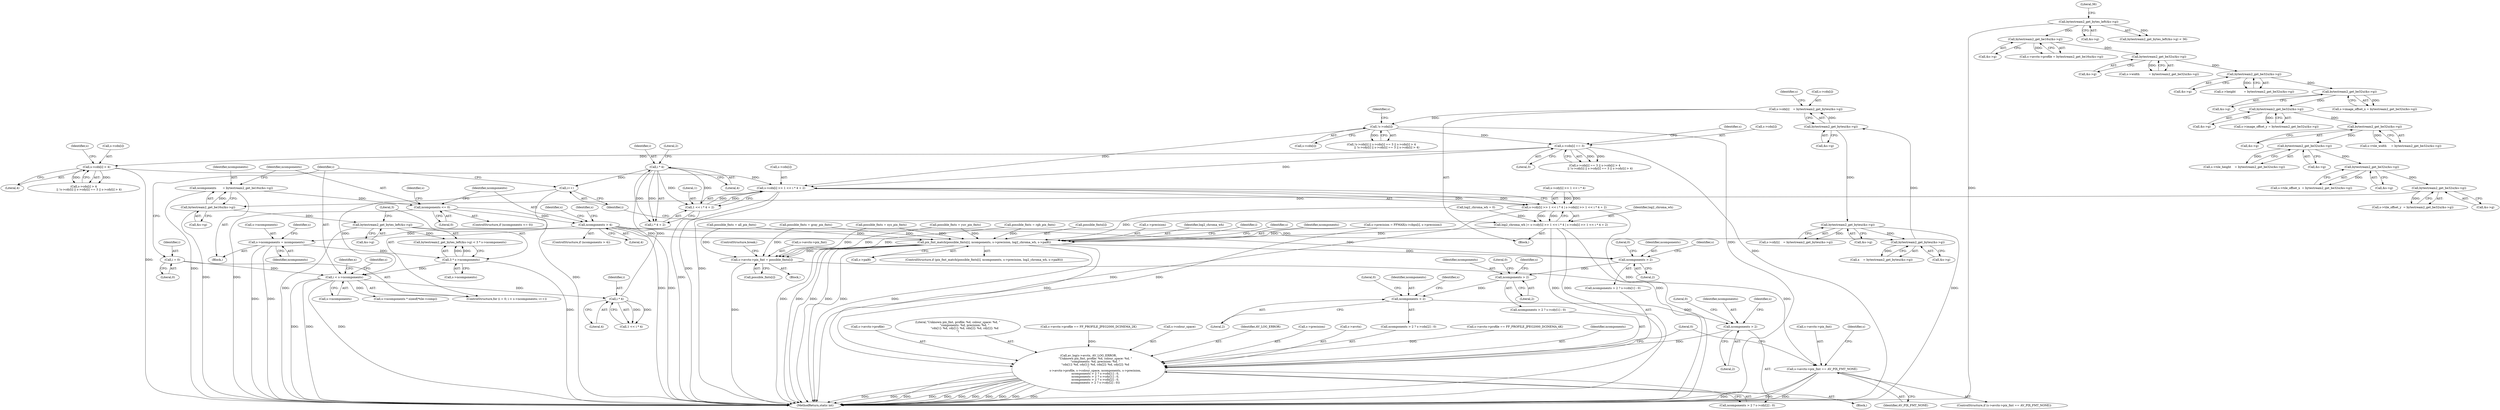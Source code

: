 digraph "0_FFmpeg_8bb11c3ca77b52e05a9ed1496a65f8a76e6e2d8f@pointer" {
"1000452" [label="(Call,s->cdx[i] >> 1 << i * 4 + 2)"];
"1000400" [label="(Call,s->cdx[i] > 4)"];
"1000392" [label="(Call,s->cdx[i] == 3)"];
"1000385" [label="(Call,!s->cdx[i])"];
"1000361" [label="(Call,s->cdx[i]    = bytestream2_get_byteu(&s->g))"];
"1000367" [label="(Call,bytestream2_get_byteu(&s->g))"];
"1000321" [label="(Call,bytestream2_get_byteu(&s->g))"];
"1000378" [label="(Call,bytestream2_get_byteu(&s->g))"];
"1000294" [label="(Call,bytestream2_get_bytes_left(&s->g))"];
"1000224" [label="(Call,bytestream2_get_be16u(&s->g))"];
"1000217" [label="(Call,bytestream2_get_be32u(&s->g))"];
"1000208" [label="(Call,bytestream2_get_be32u(&s->g))"];
"1000199" [label="(Call,bytestream2_get_be32u(&s->g))"];
"1000190" [label="(Call,bytestream2_get_be32u(&s->g))"];
"1000181" [label="(Call,bytestream2_get_be32u(&s->g))"];
"1000172" [label="(Call,bytestream2_get_be32u(&s->g))"];
"1000163" [label="(Call,bytestream2_get_be32u(&s->g))"];
"1000154" [label="(Call,bytestream2_get_be32u(&s->g))"];
"1000145" [label="(Call,bytestream2_get_be16u(&s->g))"];
"1000131" [label="(Call,bytestream2_get_bytes_left(&s->g))"];
"1000458" [label="(Call,1 << i * 4 + 2)"];
"1000461" [label="(Call,i * 4)"];
"1000449" [label="(Call,i * 4)"];
"1000310" [label="(Call,i < s->ncomponents)"];
"1000315" [label="(Call,i++)"];
"1000307" [label="(Call,i = 0)"];
"1000299" [label="(Call,3 * s->ncomponents)"];
"1000260" [label="(Call,s->ncomponents = ncomponents)"];
"1000246" [label="(Call,ncomponents > 4)"];
"1000230" [label="(Call,ncomponents <= 0)"];
"1000222" [label="(Call,ncomponents       = bytestream2_get_be16u(&s->g))"];
"1000440" [label="(Call,s->cdy[i] >> 1 << i * 4 | s->cdx[i] >> 1 << i * 4 + 2)"];
"1000438" [label="(Call,log2_chroma_wh |= s->cdy[i] >> 1 << i * 4 | s->cdx[i] >> 1 << i * 4 + 2)"];
"1000719" [label="(Call,pix_fmt_match(possible_fmts[i], ncomponents, s->precision, log2_chroma_wh, s->pal8))"];
"1000732" [label="(Call,s->avctx->pix_fmt = possible_fmts[i])"];
"1000743" [label="(Call,s->avctx->pix_fmt == AV_PIX_FMT_NONE)"];
"1000751" [label="(Call,av_log(s->avctx, AV_LOG_ERROR,\n               \"Unknown pix_fmt, profile: %d, colour_space: %d, \"\n               \"components: %d, precision: %d, \"\n               \"cdx[1]: %d, cdy[1]: %d, cdx[2]: %d, cdy[2]: %d\n\",\n               s->avctx->profile, s->colour_space, ncomponents, s->precision,\n               ncomponents > 2 ? s->cdx[1] : 0,\n               ncomponents > 2 ? s->cdy[1] : 0,\n               ncomponents > 2 ? s->cdx[2] : 0,\n               ncomponents > 2 ? s->cdy[2] : 0))"];
"1000770" [label="(Call,ncomponents > 2)"];
"1000780" [label="(Call,ncomponents > 2)"];
"1000790" [label="(Call,ncomponents > 2)"];
"1000800" [label="(Call,ncomponents > 2)"];
"1000182" [label="(Call,&s->g)"];
"1000385" [label="(Call,!s->cdx[i])"];
"1000467" [label="(Identifier,s)"];
"1000464" [label="(Literal,2)"];
"1000315" [label="(Call,i++)"];
"1000462" [label="(Identifier,i)"];
"1000311" [label="(Identifier,i)"];
"1000741" [label="(ControlStructure,break;)"];
"1000362" [label="(Call,s->cdx[i])"];
"1000186" [label="(Call,s->tile_width     = bytestream2_get_be32u(&s->g))"];
"1000232" [label="(Literal,0)"];
"1000386" [label="(Call,s->cdx[i])"];
"1000301" [label="(Call,s->ncomponents)"];
"1000213" [label="(Call,s->tile_offset_y  = bytestream2_get_be32u(&s->g))"];
"1000118" [label="(Call,log2_chroma_wh = 0)"];
"1000460" [label="(Call,i * 4 + 2)"];
"1000146" [label="(Call,&s->g)"];
"1000441" [label="(Call,s->cdy[i] >> 1 << i * 4)"];
"1000217" [label="(Call,bytestream2_get_be32u(&s->g))"];
"1000724" [label="(Call,s->precision)"];
"1000461" [label="(Call,i * 4)"];
"1000732" [label="(Call,s->avctx->pix_fmt = possible_fmts[i])"];
"1000753" [label="(Identifier,s)"];
"1000780" [label="(Call,ncomponents > 2)"];
"1000195" [label="(Call,s->tile_height    = bytestream2_get_be32u(&s->g))"];
"1000762" [label="(Call,s->colour_space)"];
"1000154" [label="(Call,bytestream2_get_be32u(&s->g))"];
"1000306" [label="(ControlStructure,for (i = 0; i < s->ncomponents; i++))"];
"1000463" [label="(Literal,4)"];
"1000801" [label="(Identifier,ncomponents)"];
"1000132" [label="(Call,&s->g)"];
"1000114" [label="(Block,)"];
"1000447" [label="(Call,1 << i * 4)"];
"1000145" [label="(Call,bytestream2_get_be16u(&s->g))"];
"1000209" [label="(Call,&s->g)"];
"1000800" [label="(Call,ncomponents > 2)"];
"1000395" [label="(Identifier,s)"];
"1000379" [label="(Call,&s->g)"];
"1000236" [label="(Identifier,s)"];
"1000811" [label="(MethodReturn,static int)"];
"1000772" [label="(Literal,2)"];
"1000755" [label="(Identifier,AV_LOG_ERROR)"];
"1000791" [label="(Identifier,ncomponents)"];
"1000321" [label="(Call,bytestream2_get_byteu(&s->g))"];
"1000319" [label="(Call,x    = bytestream2_get_byteu(&s->g))"];
"1000247" [label="(Identifier,ncomponents)"];
"1000766" [label="(Call,s->precision)"];
"1000401" [label="(Call,s->cdx[i])"];
"1000738" [label="(Call,possible_fmts[i])"];
"1000799" [label="(Call,ncomponents > 2 ? s->cdy[2] : 0)"];
"1000177" [label="(Call,s->image_offset_y = bytestream2_get_be32u(&s->g))"];
"1000367" [label="(Call,bytestream2_get_byteu(&s->g))"];
"1000700" [label="(Call,possible_fmts = all_pix_fmts)"];
"1000252" [label="(Identifier,s)"];
"1000398" [label="(Literal,3)"];
"1000752" [label="(Call,s->avctx)"];
"1000458" [label="(Call,1 << i * 4 + 2)"];
"1000248" [label="(Literal,4)"];
"1000769" [label="(Call,ncomponents > 2 ? s->cdx[1] : 0)"];
"1000453" [label="(Call,s->cdx[i])"];
"1000719" [label="(Call,pix_fmt_match(possible_fmts[i], ncomponents, s->precision, log2_chroma_wh, s->pal8))"];
"1000406" [label="(Literal,4)"];
"1000164" [label="(Call,&s->g)"];
"1000650" [label="(Call,s->avctx->profile == FF_PROFILE_JPEG2000_DCINEMA_4K)"];
"1000136" [label="(Literal,36)"];
"1000309" [label="(Literal,0)"];
"1000308" [label="(Identifier,i)"];
"1000200" [label="(Call,&s->g)"];
"1000264" [label="(Identifier,ncomponents)"];
"1000765" [label="(Identifier,ncomponents)"];
"1000452" [label="(Call,s->cdx[i] >> 1 << i * 4 + 2)"];
"1000375" [label="(Identifier,s)"];
"1000245" [label="(ControlStructure,if (ncomponents > 4))"];
"1000805" [label="(Identifier,s)"];
"1000168" [label="(Call,s->image_offset_x = bytestream2_get_be32u(&s->g))"];
"1000451" [label="(Literal,4)"];
"1000400" [label="(Call,s->cdx[i] > 4)"];
"1000438" [label="(Call,log2_chroma_wh |= s->cdy[i] >> 1 << i * 4 | s->cdx[i] >> 1 << i * 4 + 2)"];
"1000260" [label="(Call,s->ncomponents = ncomponents)"];
"1000231" [label="(Identifier,ncomponents)"];
"1000682" [label="(Call,possible_fmts = gray_pix_fmts)"];
"1000361" [label="(Call,s->cdx[i]    = bytestream2_get_byteu(&s->g))"];
"1000778" [label="(Literal,0)"];
"1000731" [label="(Block,)"];
"1000378" [label="(Call,bytestream2_get_byteu(&s->g))"];
"1000310" [label="(Call,i < s->ncomponents)"];
"1000728" [label="(Call,s->pal8)"];
"1000802" [label="(Literal,2)"];
"1000789" [label="(Call,ncomponents > 2 ? s->cdx[2] : 0)"];
"1000785" [label="(Identifier,s)"];
"1000658" [label="(Call,possible_fmts = xyz_pix_fmts)"];
"1000779" [label="(Call,ncomponents > 2 ? s->cdy[1] : 0)"];
"1000224" [label="(Call,bytestream2_get_be16u(&s->g))"];
"1000771" [label="(Identifier,ncomponents)"];
"1000749" [label="(Identifier,AV_PIX_FMT_NONE)"];
"1000294" [label="(Call,bytestream2_get_bytes_left(&s->g))"];
"1000130" [label="(Call,bytestream2_get_bytes_left(&s->g) < 36)"];
"1000810" [label="(Literal,0)"];
"1000372" [label="(Call,s->cdy[i]    = bytestream2_get_byteu(&s->g))"];
"1000222" [label="(Call,ncomponents       = bytestream2_get_be16u(&s->g))"];
"1000781" [label="(Identifier,ncomponents)"];
"1000155" [label="(Call,&s->g)"];
"1000204" [label="(Call,s->tile_offset_x  = bytestream2_get_be32u(&s->g))"];
"1000733" [label="(Call,s->avctx->pix_fmt)"];
"1000742" [label="(ControlStructure,if (s->avctx->pix_fmt == AV_PIX_FMT_NONE))"];
"1000190" [label="(Call,bytestream2_get_be32u(&s->g))"];
"1000337" [label="(Call,s->precision = FFMAX(s->cbps[i], s->precision))"];
"1000449" [label="(Call,i * 4)"];
"1000792" [label="(Literal,2)"];
"1000393" [label="(Call,s->cdx[i])"];
"1000320" [label="(Identifier,x)"];
"1000299" [label="(Call,3 * s->ncomponents)"];
"1000230" [label="(Call,ncomponents <= 0)"];
"1000300" [label="(Literal,3)"];
"1000744" [label="(Call,s->avctx->pix_fmt)"];
"1000795" [label="(Identifier,s)"];
"1000131" [label="(Call,bytestream2_get_bytes_left(&s->g))"];
"1000269" [label="(Identifier,s)"];
"1000757" [label="(Call,s->avctx->profile)"];
"1000368" [label="(Call,&s->g)"];
"1000317" [label="(Block,)"];
"1000150" [label="(Call,s->width          = bytestream2_get_be32u(&s->g))"];
"1000208" [label="(Call,bytestream2_get_be32u(&s->g))"];
"1000262" [label="(Identifier,s)"];
"1000403" [label="(Identifier,s)"];
"1000384" [label="(Call,!s->cdx[i] || s->cdx[i] == 3 || s->cdx[i] > 4\n            || !s->cdy[i] || s->cdy[i] == 3 || s->cdy[i] > 4)"];
"1000756" [label="(Literal,\"Unknown pix_fmt, profile: %d, colour_space: %d, \"\n               \"components: %d, precision: %d, \"\n               \"cdx[1]: %d, cdy[1]: %d, cdx[2]: %d, cdy[2]: %d\n\")"];
"1000392" [label="(Call,s->cdx[i] == 3)"];
"1000439" [label="(Identifier,log2_chroma_wh)"];
"1000139" [label="(Call,s->avctx->profile = bytestream2_get_be16u(&s->g))"];
"1000307" [label="(Call,i = 0)"];
"1000750" [label="(Block,)"];
"1000691" [label="(Call,possible_fmts = yuv_pix_fmts)"];
"1000316" [label="(Identifier,i)"];
"1000246" [label="(Call,ncomponents > 4)"];
"1000718" [label="(ControlStructure,if (pix_fmt_match(possible_fmts[i], ncomponents, s->precision, log2_chroma_wh, s->pal8)))"];
"1000798" [label="(Literal,0)"];
"1000411" [label="(Identifier,s)"];
"1000191" [label="(Call,&s->g)"];
"1000643" [label="(Call,s->avctx->profile == FF_PROFILE_JPEG2000_DCINEMA_2K)"];
"1000223" [label="(Identifier,ncomponents)"];
"1000225" [label="(Call,&s->g)"];
"1000727" [label="(Identifier,log2_chroma_wh)"];
"1000775" [label="(Identifier,s)"];
"1000295" [label="(Call,&s->g)"];
"1000751" [label="(Call,av_log(s->avctx, AV_LOG_ERROR,\n               \"Unknown pix_fmt, profile: %d, colour_space: %d, \"\n               \"components: %d, precision: %d, \"\n               \"cdx[1]: %d, cdy[1]: %d, cdx[2]: %d, cdy[2]: %d\n\",\n               s->avctx->profile, s->colour_space, ncomponents, s->precision,\n               ncomponents > 2 ? s->cdx[1] : 0,\n               ncomponents > 2 ? s->cdy[1] : 0,\n               ncomponents > 2 ? s->cdx[2] : 0,\n               ncomponents > 2 ? s->cdy[2] : 0))"];
"1000716" [label="(Identifier,i)"];
"1000735" [label="(Identifier,s)"];
"1000743" [label="(Call,s->avctx->pix_fmt == AV_PIX_FMT_NONE)"];
"1000312" [label="(Call,s->ncomponents)"];
"1000391" [label="(Call,s->cdx[i] == 3 || s->cdx[i] > 4\n            || !s->cdy[i] || s->cdy[i] == 3 || s->cdy[i] > 4)"];
"1000229" [label="(ControlStructure,if (ncomponents <= 0))"];
"1000782" [label="(Literal,2)"];
"1000159" [label="(Call,s->height         = bytestream2_get_be32u(&s->g))"];
"1000293" [label="(Call,bytestream2_get_bytes_left(&s->g) < 3 * s->ncomponents)"];
"1000322" [label="(Call,&s->g)"];
"1000163" [label="(Call,bytestream2_get_be32u(&s->g))"];
"1000790" [label="(Call,ncomponents > 2)"];
"1000723" [label="(Identifier,ncomponents)"];
"1000808" [label="(Literal,0)"];
"1000399" [label="(Call,s->cdx[i] > 4\n            || !s->cdy[i] || s->cdy[i] == 3 || s->cdy[i] > 4)"];
"1000788" [label="(Literal,0)"];
"1000450" [label="(Identifier,i)"];
"1000261" [label="(Call,s->ncomponents)"];
"1000440" [label="(Call,s->cdy[i] >> 1 << i * 4 | s->cdx[i] >> 1 << i * 4 + 2)"];
"1000218" [label="(Call,&s->g)"];
"1000173" [label="(Call,&s->g)"];
"1000673" [label="(Call,possible_fmts = rgb_pix_fmts)"];
"1000459" [label="(Literal,1)"];
"1000172" [label="(Call,bytestream2_get_be32u(&s->g))"];
"1000199" [label="(Call,bytestream2_get_be32u(&s->g))"];
"1000770" [label="(Call,ncomponents > 2)"];
"1000590" [label="(Call,s->ncomponents * sizeof(*tile->comp))"];
"1000181" [label="(Call,bytestream2_get_be32u(&s->g))"];
"1000720" [label="(Call,possible_fmts[i])"];
"1000452" -> "1000440"  [label="AST: "];
"1000452" -> "1000458"  [label="CFG: "];
"1000453" -> "1000452"  [label="AST: "];
"1000458" -> "1000452"  [label="AST: "];
"1000440" -> "1000452"  [label="CFG: "];
"1000452" -> "1000811"  [label="DDG: "];
"1000452" -> "1000811"  [label="DDG: "];
"1000452" -> "1000440"  [label="DDG: "];
"1000452" -> "1000440"  [label="DDG: "];
"1000400" -> "1000452"  [label="DDG: "];
"1000392" -> "1000452"  [label="DDG: "];
"1000385" -> "1000452"  [label="DDG: "];
"1000458" -> "1000452"  [label="DDG: "];
"1000458" -> "1000452"  [label="DDG: "];
"1000400" -> "1000399"  [label="AST: "];
"1000400" -> "1000406"  [label="CFG: "];
"1000401" -> "1000400"  [label="AST: "];
"1000406" -> "1000400"  [label="AST: "];
"1000411" -> "1000400"  [label="CFG: "];
"1000399" -> "1000400"  [label="CFG: "];
"1000400" -> "1000811"  [label="DDG: "];
"1000400" -> "1000399"  [label="DDG: "];
"1000400" -> "1000399"  [label="DDG: "];
"1000392" -> "1000400"  [label="DDG: "];
"1000392" -> "1000391"  [label="AST: "];
"1000392" -> "1000398"  [label="CFG: "];
"1000393" -> "1000392"  [label="AST: "];
"1000398" -> "1000392"  [label="AST: "];
"1000403" -> "1000392"  [label="CFG: "];
"1000391" -> "1000392"  [label="CFG: "];
"1000392" -> "1000811"  [label="DDG: "];
"1000392" -> "1000391"  [label="DDG: "];
"1000392" -> "1000391"  [label="DDG: "];
"1000385" -> "1000392"  [label="DDG: "];
"1000385" -> "1000384"  [label="AST: "];
"1000385" -> "1000386"  [label="CFG: "];
"1000386" -> "1000385"  [label="AST: "];
"1000395" -> "1000385"  [label="CFG: "];
"1000384" -> "1000385"  [label="CFG: "];
"1000385" -> "1000811"  [label="DDG: "];
"1000385" -> "1000384"  [label="DDG: "];
"1000361" -> "1000385"  [label="DDG: "];
"1000361" -> "1000317"  [label="AST: "];
"1000361" -> "1000367"  [label="CFG: "];
"1000362" -> "1000361"  [label="AST: "];
"1000367" -> "1000361"  [label="AST: "];
"1000375" -> "1000361"  [label="CFG: "];
"1000367" -> "1000361"  [label="DDG: "];
"1000367" -> "1000368"  [label="CFG: "];
"1000368" -> "1000367"  [label="AST: "];
"1000321" -> "1000367"  [label="DDG: "];
"1000367" -> "1000378"  [label="DDG: "];
"1000321" -> "1000319"  [label="AST: "];
"1000321" -> "1000322"  [label="CFG: "];
"1000322" -> "1000321"  [label="AST: "];
"1000319" -> "1000321"  [label="CFG: "];
"1000321" -> "1000319"  [label="DDG: "];
"1000378" -> "1000321"  [label="DDG: "];
"1000294" -> "1000321"  [label="DDG: "];
"1000378" -> "1000372"  [label="AST: "];
"1000378" -> "1000379"  [label="CFG: "];
"1000379" -> "1000378"  [label="AST: "];
"1000372" -> "1000378"  [label="CFG: "];
"1000378" -> "1000811"  [label="DDG: "];
"1000378" -> "1000372"  [label="DDG: "];
"1000294" -> "1000293"  [label="AST: "];
"1000294" -> "1000295"  [label="CFG: "];
"1000295" -> "1000294"  [label="AST: "];
"1000300" -> "1000294"  [label="CFG: "];
"1000294" -> "1000811"  [label="DDG: "];
"1000294" -> "1000293"  [label="DDG: "];
"1000224" -> "1000294"  [label="DDG: "];
"1000224" -> "1000222"  [label="AST: "];
"1000224" -> "1000225"  [label="CFG: "];
"1000225" -> "1000224"  [label="AST: "];
"1000222" -> "1000224"  [label="CFG: "];
"1000224" -> "1000811"  [label="DDG: "];
"1000224" -> "1000222"  [label="DDG: "];
"1000217" -> "1000224"  [label="DDG: "];
"1000217" -> "1000213"  [label="AST: "];
"1000217" -> "1000218"  [label="CFG: "];
"1000218" -> "1000217"  [label="AST: "];
"1000213" -> "1000217"  [label="CFG: "];
"1000217" -> "1000213"  [label="DDG: "];
"1000208" -> "1000217"  [label="DDG: "];
"1000208" -> "1000204"  [label="AST: "];
"1000208" -> "1000209"  [label="CFG: "];
"1000209" -> "1000208"  [label="AST: "];
"1000204" -> "1000208"  [label="CFG: "];
"1000208" -> "1000204"  [label="DDG: "];
"1000199" -> "1000208"  [label="DDG: "];
"1000199" -> "1000195"  [label="AST: "];
"1000199" -> "1000200"  [label="CFG: "];
"1000200" -> "1000199"  [label="AST: "];
"1000195" -> "1000199"  [label="CFG: "];
"1000199" -> "1000195"  [label="DDG: "];
"1000190" -> "1000199"  [label="DDG: "];
"1000190" -> "1000186"  [label="AST: "];
"1000190" -> "1000191"  [label="CFG: "];
"1000191" -> "1000190"  [label="AST: "];
"1000186" -> "1000190"  [label="CFG: "];
"1000190" -> "1000186"  [label="DDG: "];
"1000181" -> "1000190"  [label="DDG: "];
"1000181" -> "1000177"  [label="AST: "];
"1000181" -> "1000182"  [label="CFG: "];
"1000182" -> "1000181"  [label="AST: "];
"1000177" -> "1000181"  [label="CFG: "];
"1000181" -> "1000177"  [label="DDG: "];
"1000172" -> "1000181"  [label="DDG: "];
"1000172" -> "1000168"  [label="AST: "];
"1000172" -> "1000173"  [label="CFG: "];
"1000173" -> "1000172"  [label="AST: "];
"1000168" -> "1000172"  [label="CFG: "];
"1000172" -> "1000168"  [label="DDG: "];
"1000163" -> "1000172"  [label="DDG: "];
"1000163" -> "1000159"  [label="AST: "];
"1000163" -> "1000164"  [label="CFG: "];
"1000164" -> "1000163"  [label="AST: "];
"1000159" -> "1000163"  [label="CFG: "];
"1000163" -> "1000159"  [label="DDG: "];
"1000154" -> "1000163"  [label="DDG: "];
"1000154" -> "1000150"  [label="AST: "];
"1000154" -> "1000155"  [label="CFG: "];
"1000155" -> "1000154"  [label="AST: "];
"1000150" -> "1000154"  [label="CFG: "];
"1000154" -> "1000150"  [label="DDG: "];
"1000145" -> "1000154"  [label="DDG: "];
"1000145" -> "1000139"  [label="AST: "];
"1000145" -> "1000146"  [label="CFG: "];
"1000146" -> "1000145"  [label="AST: "];
"1000139" -> "1000145"  [label="CFG: "];
"1000145" -> "1000139"  [label="DDG: "];
"1000131" -> "1000145"  [label="DDG: "];
"1000131" -> "1000130"  [label="AST: "];
"1000131" -> "1000132"  [label="CFG: "];
"1000132" -> "1000131"  [label="AST: "];
"1000136" -> "1000131"  [label="CFG: "];
"1000131" -> "1000811"  [label="DDG: "];
"1000131" -> "1000130"  [label="DDG: "];
"1000458" -> "1000460"  [label="CFG: "];
"1000459" -> "1000458"  [label="AST: "];
"1000460" -> "1000458"  [label="AST: "];
"1000458" -> "1000811"  [label="DDG: "];
"1000461" -> "1000458"  [label="DDG: "];
"1000461" -> "1000458"  [label="DDG: "];
"1000461" -> "1000460"  [label="AST: "];
"1000461" -> "1000463"  [label="CFG: "];
"1000462" -> "1000461"  [label="AST: "];
"1000463" -> "1000461"  [label="AST: "];
"1000464" -> "1000461"  [label="CFG: "];
"1000461" -> "1000315"  [label="DDG: "];
"1000461" -> "1000460"  [label="DDG: "];
"1000461" -> "1000460"  [label="DDG: "];
"1000449" -> "1000461"  [label="DDG: "];
"1000449" -> "1000447"  [label="AST: "];
"1000449" -> "1000451"  [label="CFG: "];
"1000450" -> "1000449"  [label="AST: "];
"1000451" -> "1000449"  [label="AST: "];
"1000447" -> "1000449"  [label="CFG: "];
"1000449" -> "1000447"  [label="DDG: "];
"1000449" -> "1000447"  [label="DDG: "];
"1000310" -> "1000449"  [label="DDG: "];
"1000310" -> "1000306"  [label="AST: "];
"1000310" -> "1000312"  [label="CFG: "];
"1000311" -> "1000310"  [label="AST: "];
"1000312" -> "1000310"  [label="AST: "];
"1000320" -> "1000310"  [label="CFG: "];
"1000467" -> "1000310"  [label="CFG: "];
"1000310" -> "1000811"  [label="DDG: "];
"1000310" -> "1000811"  [label="DDG: "];
"1000310" -> "1000811"  [label="DDG: "];
"1000315" -> "1000310"  [label="DDG: "];
"1000307" -> "1000310"  [label="DDG: "];
"1000299" -> "1000310"  [label="DDG: "];
"1000310" -> "1000590"  [label="DDG: "];
"1000315" -> "1000306"  [label="AST: "];
"1000315" -> "1000316"  [label="CFG: "];
"1000316" -> "1000315"  [label="AST: "];
"1000311" -> "1000315"  [label="CFG: "];
"1000307" -> "1000306"  [label="AST: "];
"1000307" -> "1000309"  [label="CFG: "];
"1000308" -> "1000307"  [label="AST: "];
"1000309" -> "1000307"  [label="AST: "];
"1000311" -> "1000307"  [label="CFG: "];
"1000299" -> "1000293"  [label="AST: "];
"1000299" -> "1000301"  [label="CFG: "];
"1000300" -> "1000299"  [label="AST: "];
"1000301" -> "1000299"  [label="AST: "];
"1000293" -> "1000299"  [label="CFG: "];
"1000299" -> "1000811"  [label="DDG: "];
"1000299" -> "1000293"  [label="DDG: "];
"1000299" -> "1000293"  [label="DDG: "];
"1000260" -> "1000299"  [label="DDG: "];
"1000260" -> "1000114"  [label="AST: "];
"1000260" -> "1000264"  [label="CFG: "];
"1000261" -> "1000260"  [label="AST: "];
"1000264" -> "1000260"  [label="AST: "];
"1000269" -> "1000260"  [label="CFG: "];
"1000260" -> "1000811"  [label="DDG: "];
"1000260" -> "1000811"  [label="DDG: "];
"1000246" -> "1000260"  [label="DDG: "];
"1000246" -> "1000245"  [label="AST: "];
"1000246" -> "1000248"  [label="CFG: "];
"1000247" -> "1000246"  [label="AST: "];
"1000248" -> "1000246"  [label="AST: "];
"1000252" -> "1000246"  [label="CFG: "];
"1000262" -> "1000246"  [label="CFG: "];
"1000246" -> "1000811"  [label="DDG: "];
"1000246" -> "1000811"  [label="DDG: "];
"1000230" -> "1000246"  [label="DDG: "];
"1000246" -> "1000719"  [label="DDG: "];
"1000246" -> "1000770"  [label="DDG: "];
"1000230" -> "1000229"  [label="AST: "];
"1000230" -> "1000232"  [label="CFG: "];
"1000231" -> "1000230"  [label="AST: "];
"1000232" -> "1000230"  [label="AST: "];
"1000236" -> "1000230"  [label="CFG: "];
"1000247" -> "1000230"  [label="CFG: "];
"1000230" -> "1000811"  [label="DDG: "];
"1000230" -> "1000811"  [label="DDG: "];
"1000222" -> "1000230"  [label="DDG: "];
"1000222" -> "1000114"  [label="AST: "];
"1000223" -> "1000222"  [label="AST: "];
"1000231" -> "1000222"  [label="CFG: "];
"1000222" -> "1000811"  [label="DDG: "];
"1000440" -> "1000438"  [label="AST: "];
"1000441" -> "1000440"  [label="AST: "];
"1000438" -> "1000440"  [label="CFG: "];
"1000440" -> "1000811"  [label="DDG: "];
"1000440" -> "1000811"  [label="DDG: "];
"1000440" -> "1000438"  [label="DDG: "];
"1000440" -> "1000438"  [label="DDG: "];
"1000441" -> "1000440"  [label="DDG: "];
"1000441" -> "1000440"  [label="DDG: "];
"1000438" -> "1000317"  [label="AST: "];
"1000439" -> "1000438"  [label="AST: "];
"1000316" -> "1000438"  [label="CFG: "];
"1000438" -> "1000811"  [label="DDG: "];
"1000438" -> "1000811"  [label="DDG: "];
"1000438" -> "1000811"  [label="DDG: "];
"1000118" -> "1000438"  [label="DDG: "];
"1000438" -> "1000719"  [label="DDG: "];
"1000719" -> "1000718"  [label="AST: "];
"1000719" -> "1000728"  [label="CFG: "];
"1000720" -> "1000719"  [label="AST: "];
"1000723" -> "1000719"  [label="AST: "];
"1000724" -> "1000719"  [label="AST: "];
"1000727" -> "1000719"  [label="AST: "];
"1000728" -> "1000719"  [label="AST: "];
"1000735" -> "1000719"  [label="CFG: "];
"1000716" -> "1000719"  [label="CFG: "];
"1000719" -> "1000811"  [label="DDG: "];
"1000719" -> "1000811"  [label="DDG: "];
"1000719" -> "1000811"  [label="DDG: "];
"1000719" -> "1000811"  [label="DDG: "];
"1000719" -> "1000811"  [label="DDG: "];
"1000719" -> "1000811"  [label="DDG: "];
"1000682" -> "1000719"  [label="DDG: "];
"1000700" -> "1000719"  [label="DDG: "];
"1000673" -> "1000719"  [label="DDG: "];
"1000658" -> "1000719"  [label="DDG: "];
"1000691" -> "1000719"  [label="DDG: "];
"1000337" -> "1000719"  [label="DDG: "];
"1000118" -> "1000719"  [label="DDG: "];
"1000719" -> "1000732"  [label="DDG: "];
"1000719" -> "1000751"  [label="DDG: "];
"1000719" -> "1000770"  [label="DDG: "];
"1000732" -> "1000731"  [label="AST: "];
"1000732" -> "1000738"  [label="CFG: "];
"1000733" -> "1000732"  [label="AST: "];
"1000738" -> "1000732"  [label="AST: "];
"1000741" -> "1000732"  [label="CFG: "];
"1000732" -> "1000811"  [label="DDG: "];
"1000682" -> "1000732"  [label="DDG: "];
"1000700" -> "1000732"  [label="DDG: "];
"1000673" -> "1000732"  [label="DDG: "];
"1000658" -> "1000732"  [label="DDG: "];
"1000691" -> "1000732"  [label="DDG: "];
"1000732" -> "1000743"  [label="DDG: "];
"1000743" -> "1000742"  [label="AST: "];
"1000743" -> "1000749"  [label="CFG: "];
"1000744" -> "1000743"  [label="AST: "];
"1000749" -> "1000743"  [label="AST: "];
"1000753" -> "1000743"  [label="CFG: "];
"1000810" -> "1000743"  [label="CFG: "];
"1000743" -> "1000811"  [label="DDG: "];
"1000743" -> "1000811"  [label="DDG: "];
"1000743" -> "1000811"  [label="DDG: "];
"1000751" -> "1000750"  [label="AST: "];
"1000751" -> "1000799"  [label="CFG: "];
"1000752" -> "1000751"  [label="AST: "];
"1000755" -> "1000751"  [label="AST: "];
"1000756" -> "1000751"  [label="AST: "];
"1000757" -> "1000751"  [label="AST: "];
"1000762" -> "1000751"  [label="AST: "];
"1000765" -> "1000751"  [label="AST: "];
"1000766" -> "1000751"  [label="AST: "];
"1000769" -> "1000751"  [label="AST: "];
"1000779" -> "1000751"  [label="AST: "];
"1000789" -> "1000751"  [label="AST: "];
"1000799" -> "1000751"  [label="AST: "];
"1000810" -> "1000751"  [label="CFG: "];
"1000751" -> "1000811"  [label="DDG: "];
"1000751" -> "1000811"  [label="DDG: "];
"1000751" -> "1000811"  [label="DDG: "];
"1000751" -> "1000811"  [label="DDG: "];
"1000751" -> "1000811"  [label="DDG: "];
"1000751" -> "1000811"  [label="DDG: "];
"1000751" -> "1000811"  [label="DDG: "];
"1000751" -> "1000811"  [label="DDG: "];
"1000751" -> "1000811"  [label="DDG: "];
"1000751" -> "1000811"  [label="DDG: "];
"1000751" -> "1000811"  [label="DDG: "];
"1000650" -> "1000751"  [label="DDG: "];
"1000643" -> "1000751"  [label="DDG: "];
"1000800" -> "1000751"  [label="DDG: "];
"1000337" -> "1000751"  [label="DDG: "];
"1000770" -> "1000769"  [label="AST: "];
"1000770" -> "1000772"  [label="CFG: "];
"1000771" -> "1000770"  [label="AST: "];
"1000772" -> "1000770"  [label="AST: "];
"1000775" -> "1000770"  [label="CFG: "];
"1000778" -> "1000770"  [label="CFG: "];
"1000770" -> "1000780"  [label="DDG: "];
"1000780" -> "1000779"  [label="AST: "];
"1000780" -> "1000782"  [label="CFG: "];
"1000781" -> "1000780"  [label="AST: "];
"1000782" -> "1000780"  [label="AST: "];
"1000785" -> "1000780"  [label="CFG: "];
"1000788" -> "1000780"  [label="CFG: "];
"1000780" -> "1000790"  [label="DDG: "];
"1000790" -> "1000789"  [label="AST: "];
"1000790" -> "1000792"  [label="CFG: "];
"1000791" -> "1000790"  [label="AST: "];
"1000792" -> "1000790"  [label="AST: "];
"1000795" -> "1000790"  [label="CFG: "];
"1000798" -> "1000790"  [label="CFG: "];
"1000790" -> "1000800"  [label="DDG: "];
"1000800" -> "1000799"  [label="AST: "];
"1000800" -> "1000802"  [label="CFG: "];
"1000801" -> "1000800"  [label="AST: "];
"1000802" -> "1000800"  [label="AST: "];
"1000805" -> "1000800"  [label="CFG: "];
"1000808" -> "1000800"  [label="CFG: "];
}
